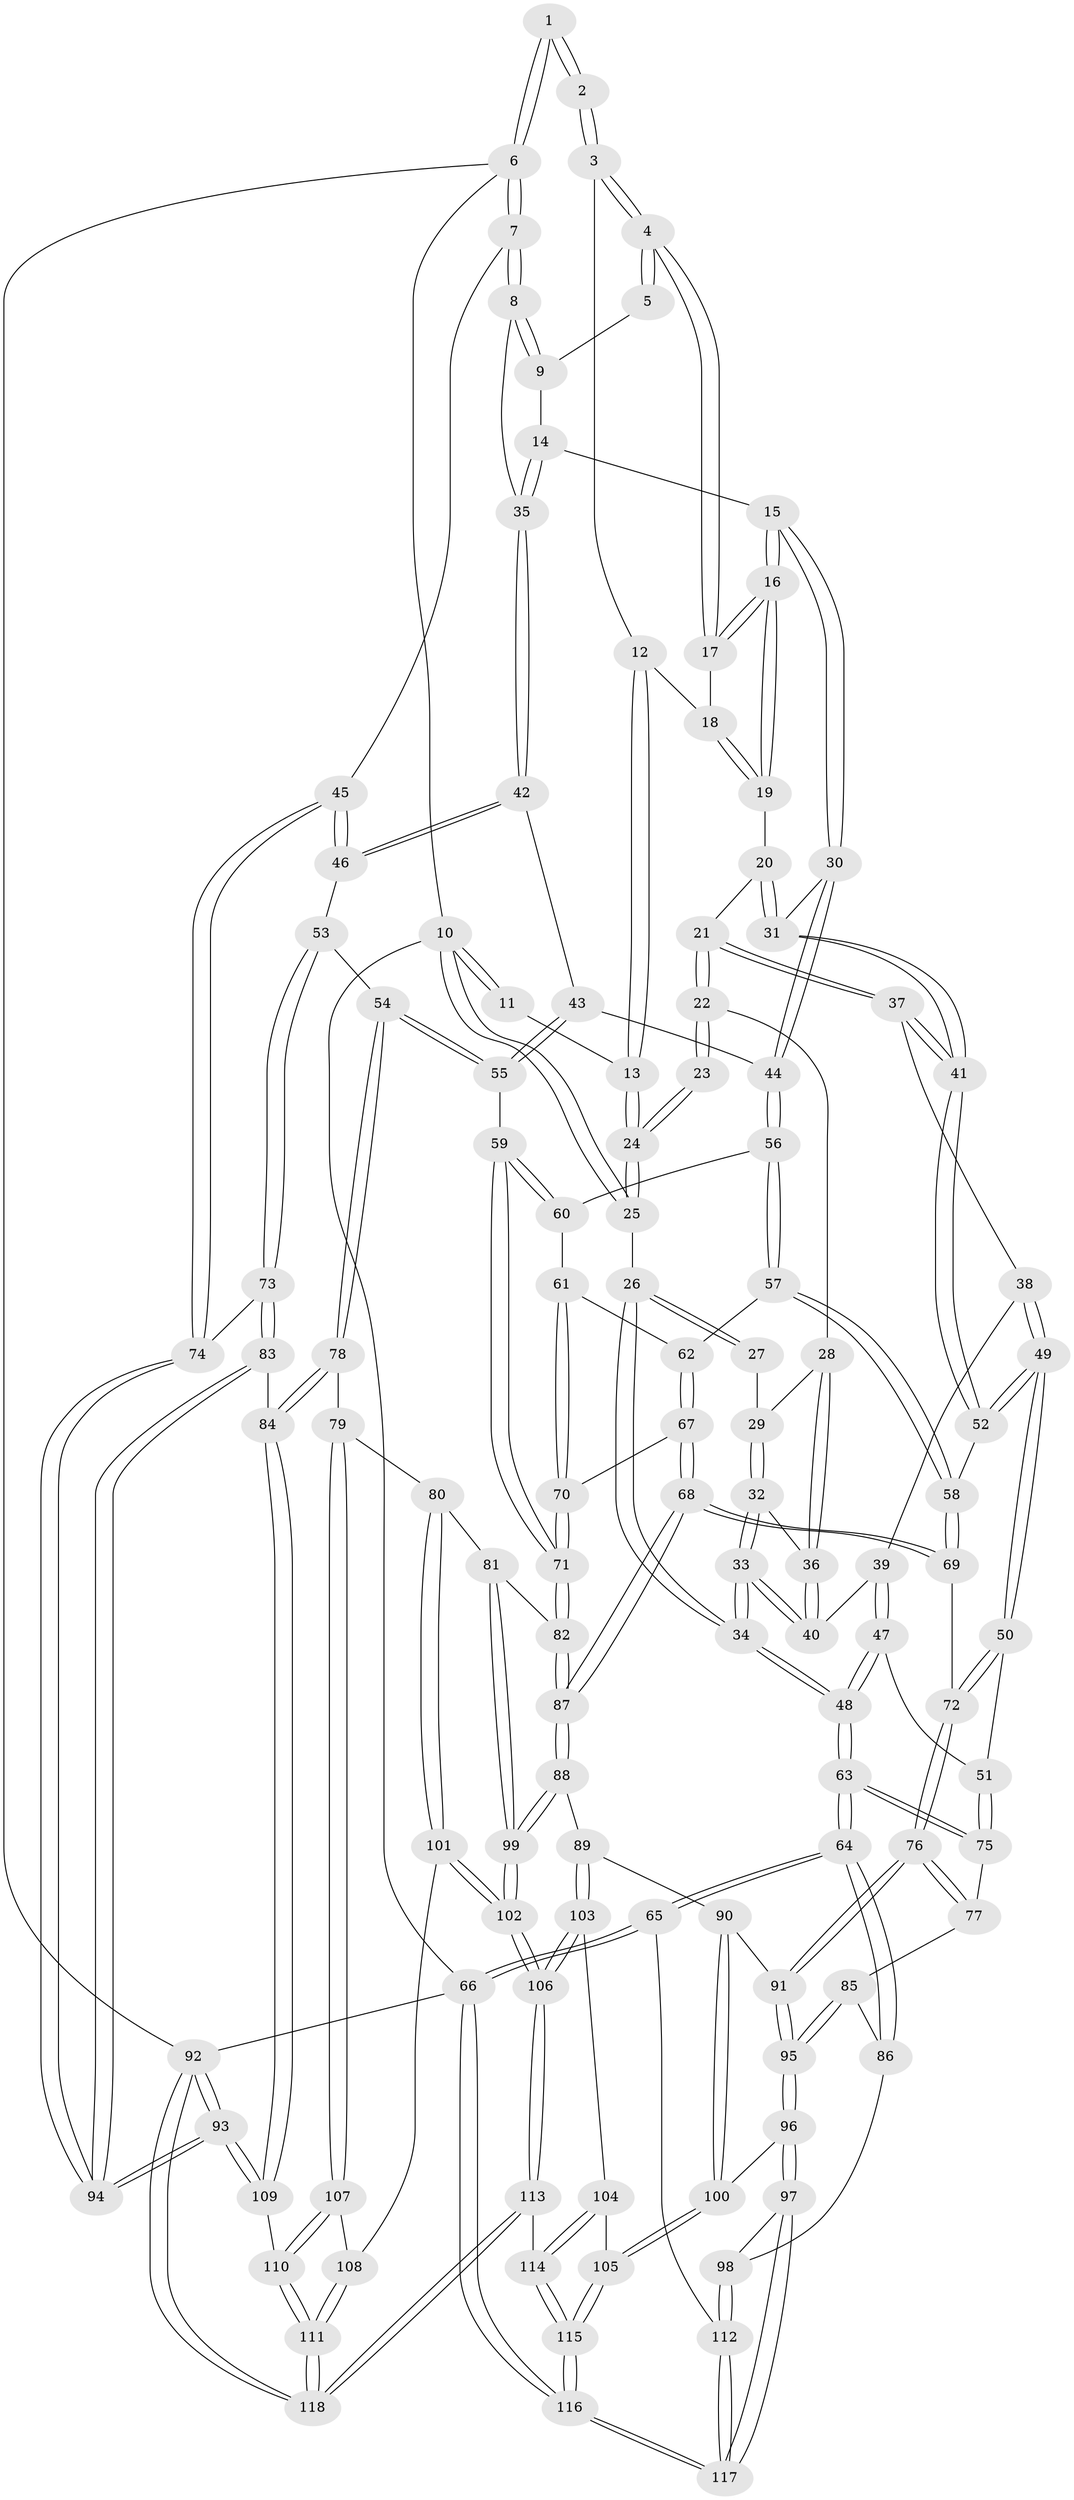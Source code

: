 // Generated by graph-tools (version 1.1) at 2025/17/03/09/25 04:17:06]
// undirected, 118 vertices, 292 edges
graph export_dot {
graph [start="1"]
  node [color=gray90,style=filled];
  1 [pos="+0.7880754722525436+0"];
  2 [pos="+0.4539044527055328+0"];
  3 [pos="+0.4573793815925392+0"];
  4 [pos="+0.48979432652347427+0.032051141929149096"];
  5 [pos="+0.7755760947768479+0.039627996640971955"];
  6 [pos="+1+0"];
  7 [pos="+1+0"];
  8 [pos="+1+0.13712083219589208"];
  9 [pos="+0.8054657962233914+0.0994194966689281"];
  10 [pos="+0+0"];
  11 [pos="+0+0"];
  12 [pos="+0.21999537712353412+0.12841825262541656"];
  13 [pos="+0.2198612276197286+0.12847014933144044"];
  14 [pos="+0.6933340112162238+0.19084187961377566"];
  15 [pos="+0.558655943052324+0.20885292483937606"];
  16 [pos="+0.5310797460874447+0.15109308403507637"];
  17 [pos="+0.4923327687614103+0.04167488328269366"];
  18 [pos="+0.3128873400463868+0.20651528064389804"];
  19 [pos="+0.31992587436016173+0.23395466354736805"];
  20 [pos="+0.314662296763958+0.25126193079068687"];
  21 [pos="+0.2607046138876379+0.27215502589247775"];
  22 [pos="+0.186227139084316+0.19624179318521745"];
  23 [pos="+0.1861869905139709+0.19588227571752537"];
  24 [pos="+0.19130932503590206+0.15933684976312024"];
  25 [pos="+0+0"];
  26 [pos="+0+0"];
  27 [pos="+0.04075088577410139+0.22451772445326468"];
  28 [pos="+0.15703660905547437+0.2544707914080309"];
  29 [pos="+0.0765094466803696+0.27084241677566095"];
  30 [pos="+0.5490159404523516+0.27067079633099744"];
  31 [pos="+0.4404079948742808+0.3508522039233741"];
  32 [pos="+0.06943900558940286+0.31161229574547084"];
  33 [pos="+0+0.3930928342392918"];
  34 [pos="+0+0.45525610445586534"];
  35 [pos="+0.8720149336632547+0.31831277405780267"];
  36 [pos="+0.15535586939543403+0.34561440646663666"];
  37 [pos="+0.26066795452796837+0.2741753483515391"];
  38 [pos="+0.19059726564373883+0.38661576366302997"];
  39 [pos="+0.17640453872588316+0.38233545840017336"];
  40 [pos="+0.16861726489637754+0.37449062371317954"];
  41 [pos="+0.3768816713788694+0.4305915436706095"];
  42 [pos="+0.8631966808177564+0.35018266269936443"];
  43 [pos="+0.7467684897119021+0.3911933140483492"];
  44 [pos="+0.6128165764253946+0.3568230518726118"];
  45 [pos="+1+0.4974613397027709"];
  46 [pos="+0.8698673161808278+0.3638663107995132"];
  47 [pos="+0.07107488712880514+0.4941148271245522"];
  48 [pos="+0+0.5256383506892387"];
  49 [pos="+0.2982163634599311+0.4742036029512989"];
  50 [pos="+0.2385917260185182+0.5641515286301466"];
  51 [pos="+0.2221980423439372+0.5656953565740267"];
  52 [pos="+0.36607176300599+0.45190271159243606"];
  53 [pos="+0.8910259948177115+0.533603074896275"];
  54 [pos="+0.7494323353343338+0.590817849529814"];
  55 [pos="+0.7484119893745868+0.5904949023470851"];
  56 [pos="+0.6109806457177804+0.409736624354156"];
  57 [pos="+0.5096671923847927+0.5281528670428125"];
  58 [pos="+0.38957956920079856+0.47841449206706077"];
  59 [pos="+0.7077785035833873+0.5939297422439694"];
  60 [pos="+0.6253149894069091+0.4554924139004573"];
  61 [pos="+0.5620799136985654+0.5558558506762029"];
  62 [pos="+0.516210701844766+0.5368059578048815"];
  63 [pos="+0+0.5734845689658155"];
  64 [pos="+0+0.6386148371214264"];
  65 [pos="+0+0.7651340367886083"];
  66 [pos="+0+1"];
  67 [pos="+0.48854609732789894+0.6510934876854166"];
  68 [pos="+0.45147647702278776+0.677945448148596"];
  69 [pos="+0.42055616504341475+0.6272425713564759"];
  70 [pos="+0.6453729801773972+0.6299366916081303"];
  71 [pos="+0.6462546059902448+0.6302303168347136"];
  72 [pos="+0.26230062705465074+0.6336900207205348"];
  73 [pos="+1+0.6239245278839385"];
  74 [pos="+1+0.6155425625646062"];
  75 [pos="+0.11191122942064823+0.6385137129706137"];
  76 [pos="+0.2648146376313201+0.6590050188050988"];
  77 [pos="+0.12491268960008735+0.6807966064952368"];
  78 [pos="+0.8329298470450238+0.7627484294561806"];
  79 [pos="+0.7729597295794927+0.7936837951401268"];
  80 [pos="+0.6789214015652429+0.757903589628291"];
  81 [pos="+0.6340945549419333+0.7091522759732136"];
  82 [pos="+0.6336986392948826+0.6981351918795802"];
  83 [pos="+0.8852824288704109+0.7692396463149589"];
  84 [pos="+0.8745597742399019+0.7751502685602824"];
  85 [pos="+0.12974860614486508+0.7005825610598841"];
  86 [pos="+0.08985689522461725+0.7107325526242972"];
  87 [pos="+0.4434002154700461+0.7194208846075987"];
  88 [pos="+0.4365486808725086+0.7371836318548834"];
  89 [pos="+0.4253758589561025+0.7465780169632833"];
  90 [pos="+0.3106998583419008+0.7166508501916036"];
  91 [pos="+0.266299789705845+0.6704989187660811"];
  92 [pos="+1+1"];
  93 [pos="+1+1"];
  94 [pos="+1+1"];
  95 [pos="+0.16297757365600893+0.7572736106204603"];
  96 [pos="+0.14779531643238342+0.8224049685837134"];
  97 [pos="+0.12705651908617013+0.8334281932325718"];
  98 [pos="+0.01718360008737257+0.8165515608228511"];
  99 [pos="+0.5682230303907689+0.7943557211328771"];
  100 [pos="+0.24969459409170217+0.8534683409240289"];
  101 [pos="+0.6329204880013539+0.8711493999987521"];
  102 [pos="+0.5944256473252758+0.8933709528002693"];
  103 [pos="+0.412887571490059+0.8192364723667155"];
  104 [pos="+0.3939979494127399+0.8463060504452502"];
  105 [pos="+0.27088457369435515+0.8741630495418968"];
  106 [pos="+0.583695153254893+0.920685530182741"];
  107 [pos="+0.7499685212294512+0.83280650217923"];
  108 [pos="+0.7291688513287488+0.850970783827266"];
  109 [pos="+0.8890589792513424+0.852772855339321"];
  110 [pos="+0.8111493668949601+0.947443375944834"];
  111 [pos="+0.7451540390754807+1"];
  112 [pos="+0+0.8016955553253362"];
  113 [pos="+0.5741097704312103+1"];
  114 [pos="+0.47250067188186456+1"];
  115 [pos="+0.27923263170439455+1"];
  116 [pos="+0.19634003427120392+1"];
  117 [pos="+0.12432296854060337+1"];
  118 [pos="+0.7126868869576476+1"];
  1 -- 2;
  1 -- 2;
  1 -- 6;
  1 -- 6;
  2 -- 3;
  2 -- 3;
  3 -- 4;
  3 -- 4;
  3 -- 12;
  4 -- 5;
  4 -- 5;
  4 -- 17;
  4 -- 17;
  5 -- 9;
  6 -- 7;
  6 -- 7;
  6 -- 10;
  6 -- 92;
  7 -- 8;
  7 -- 8;
  7 -- 45;
  8 -- 9;
  8 -- 9;
  8 -- 35;
  9 -- 14;
  10 -- 11;
  10 -- 11;
  10 -- 25;
  10 -- 25;
  10 -- 66;
  11 -- 13;
  12 -- 13;
  12 -- 13;
  12 -- 18;
  13 -- 24;
  13 -- 24;
  14 -- 15;
  14 -- 35;
  14 -- 35;
  15 -- 16;
  15 -- 16;
  15 -- 30;
  15 -- 30;
  16 -- 17;
  16 -- 17;
  16 -- 19;
  16 -- 19;
  17 -- 18;
  18 -- 19;
  18 -- 19;
  19 -- 20;
  20 -- 21;
  20 -- 31;
  20 -- 31;
  21 -- 22;
  21 -- 22;
  21 -- 37;
  21 -- 37;
  22 -- 23;
  22 -- 23;
  22 -- 28;
  23 -- 24;
  23 -- 24;
  24 -- 25;
  24 -- 25;
  25 -- 26;
  26 -- 27;
  26 -- 27;
  26 -- 34;
  26 -- 34;
  27 -- 29;
  28 -- 29;
  28 -- 36;
  28 -- 36;
  29 -- 32;
  29 -- 32;
  30 -- 31;
  30 -- 44;
  30 -- 44;
  31 -- 41;
  31 -- 41;
  32 -- 33;
  32 -- 33;
  32 -- 36;
  33 -- 34;
  33 -- 34;
  33 -- 40;
  33 -- 40;
  34 -- 48;
  34 -- 48;
  35 -- 42;
  35 -- 42;
  36 -- 40;
  36 -- 40;
  37 -- 38;
  37 -- 41;
  37 -- 41;
  38 -- 39;
  38 -- 49;
  38 -- 49;
  39 -- 40;
  39 -- 47;
  39 -- 47;
  41 -- 52;
  41 -- 52;
  42 -- 43;
  42 -- 46;
  42 -- 46;
  43 -- 44;
  43 -- 55;
  43 -- 55;
  44 -- 56;
  44 -- 56;
  45 -- 46;
  45 -- 46;
  45 -- 74;
  45 -- 74;
  46 -- 53;
  47 -- 48;
  47 -- 48;
  47 -- 51;
  48 -- 63;
  48 -- 63;
  49 -- 50;
  49 -- 50;
  49 -- 52;
  49 -- 52;
  50 -- 51;
  50 -- 72;
  50 -- 72;
  51 -- 75;
  51 -- 75;
  52 -- 58;
  53 -- 54;
  53 -- 73;
  53 -- 73;
  54 -- 55;
  54 -- 55;
  54 -- 78;
  54 -- 78;
  55 -- 59;
  56 -- 57;
  56 -- 57;
  56 -- 60;
  57 -- 58;
  57 -- 58;
  57 -- 62;
  58 -- 69;
  58 -- 69;
  59 -- 60;
  59 -- 60;
  59 -- 71;
  59 -- 71;
  60 -- 61;
  61 -- 62;
  61 -- 70;
  61 -- 70;
  62 -- 67;
  62 -- 67;
  63 -- 64;
  63 -- 64;
  63 -- 75;
  63 -- 75;
  64 -- 65;
  64 -- 65;
  64 -- 86;
  64 -- 86;
  65 -- 66;
  65 -- 66;
  65 -- 112;
  66 -- 116;
  66 -- 116;
  66 -- 92;
  67 -- 68;
  67 -- 68;
  67 -- 70;
  68 -- 69;
  68 -- 69;
  68 -- 87;
  68 -- 87;
  69 -- 72;
  70 -- 71;
  70 -- 71;
  71 -- 82;
  71 -- 82;
  72 -- 76;
  72 -- 76;
  73 -- 74;
  73 -- 83;
  73 -- 83;
  74 -- 94;
  74 -- 94;
  75 -- 77;
  76 -- 77;
  76 -- 77;
  76 -- 91;
  76 -- 91;
  77 -- 85;
  78 -- 79;
  78 -- 84;
  78 -- 84;
  79 -- 80;
  79 -- 107;
  79 -- 107;
  80 -- 81;
  80 -- 101;
  80 -- 101;
  81 -- 82;
  81 -- 99;
  81 -- 99;
  82 -- 87;
  82 -- 87;
  83 -- 84;
  83 -- 94;
  83 -- 94;
  84 -- 109;
  84 -- 109;
  85 -- 86;
  85 -- 95;
  85 -- 95;
  86 -- 98;
  87 -- 88;
  87 -- 88;
  88 -- 89;
  88 -- 99;
  88 -- 99;
  89 -- 90;
  89 -- 103;
  89 -- 103;
  90 -- 91;
  90 -- 100;
  90 -- 100;
  91 -- 95;
  91 -- 95;
  92 -- 93;
  92 -- 93;
  92 -- 118;
  92 -- 118;
  93 -- 94;
  93 -- 94;
  93 -- 109;
  93 -- 109;
  95 -- 96;
  95 -- 96;
  96 -- 97;
  96 -- 97;
  96 -- 100;
  97 -- 98;
  97 -- 117;
  97 -- 117;
  98 -- 112;
  98 -- 112;
  99 -- 102;
  99 -- 102;
  100 -- 105;
  100 -- 105;
  101 -- 102;
  101 -- 102;
  101 -- 108;
  102 -- 106;
  102 -- 106;
  103 -- 104;
  103 -- 106;
  103 -- 106;
  104 -- 105;
  104 -- 114;
  104 -- 114;
  105 -- 115;
  105 -- 115;
  106 -- 113;
  106 -- 113;
  107 -- 108;
  107 -- 110;
  107 -- 110;
  108 -- 111;
  108 -- 111;
  109 -- 110;
  110 -- 111;
  110 -- 111;
  111 -- 118;
  111 -- 118;
  112 -- 117;
  112 -- 117;
  113 -- 114;
  113 -- 118;
  113 -- 118;
  114 -- 115;
  114 -- 115;
  115 -- 116;
  115 -- 116;
  116 -- 117;
  116 -- 117;
}
